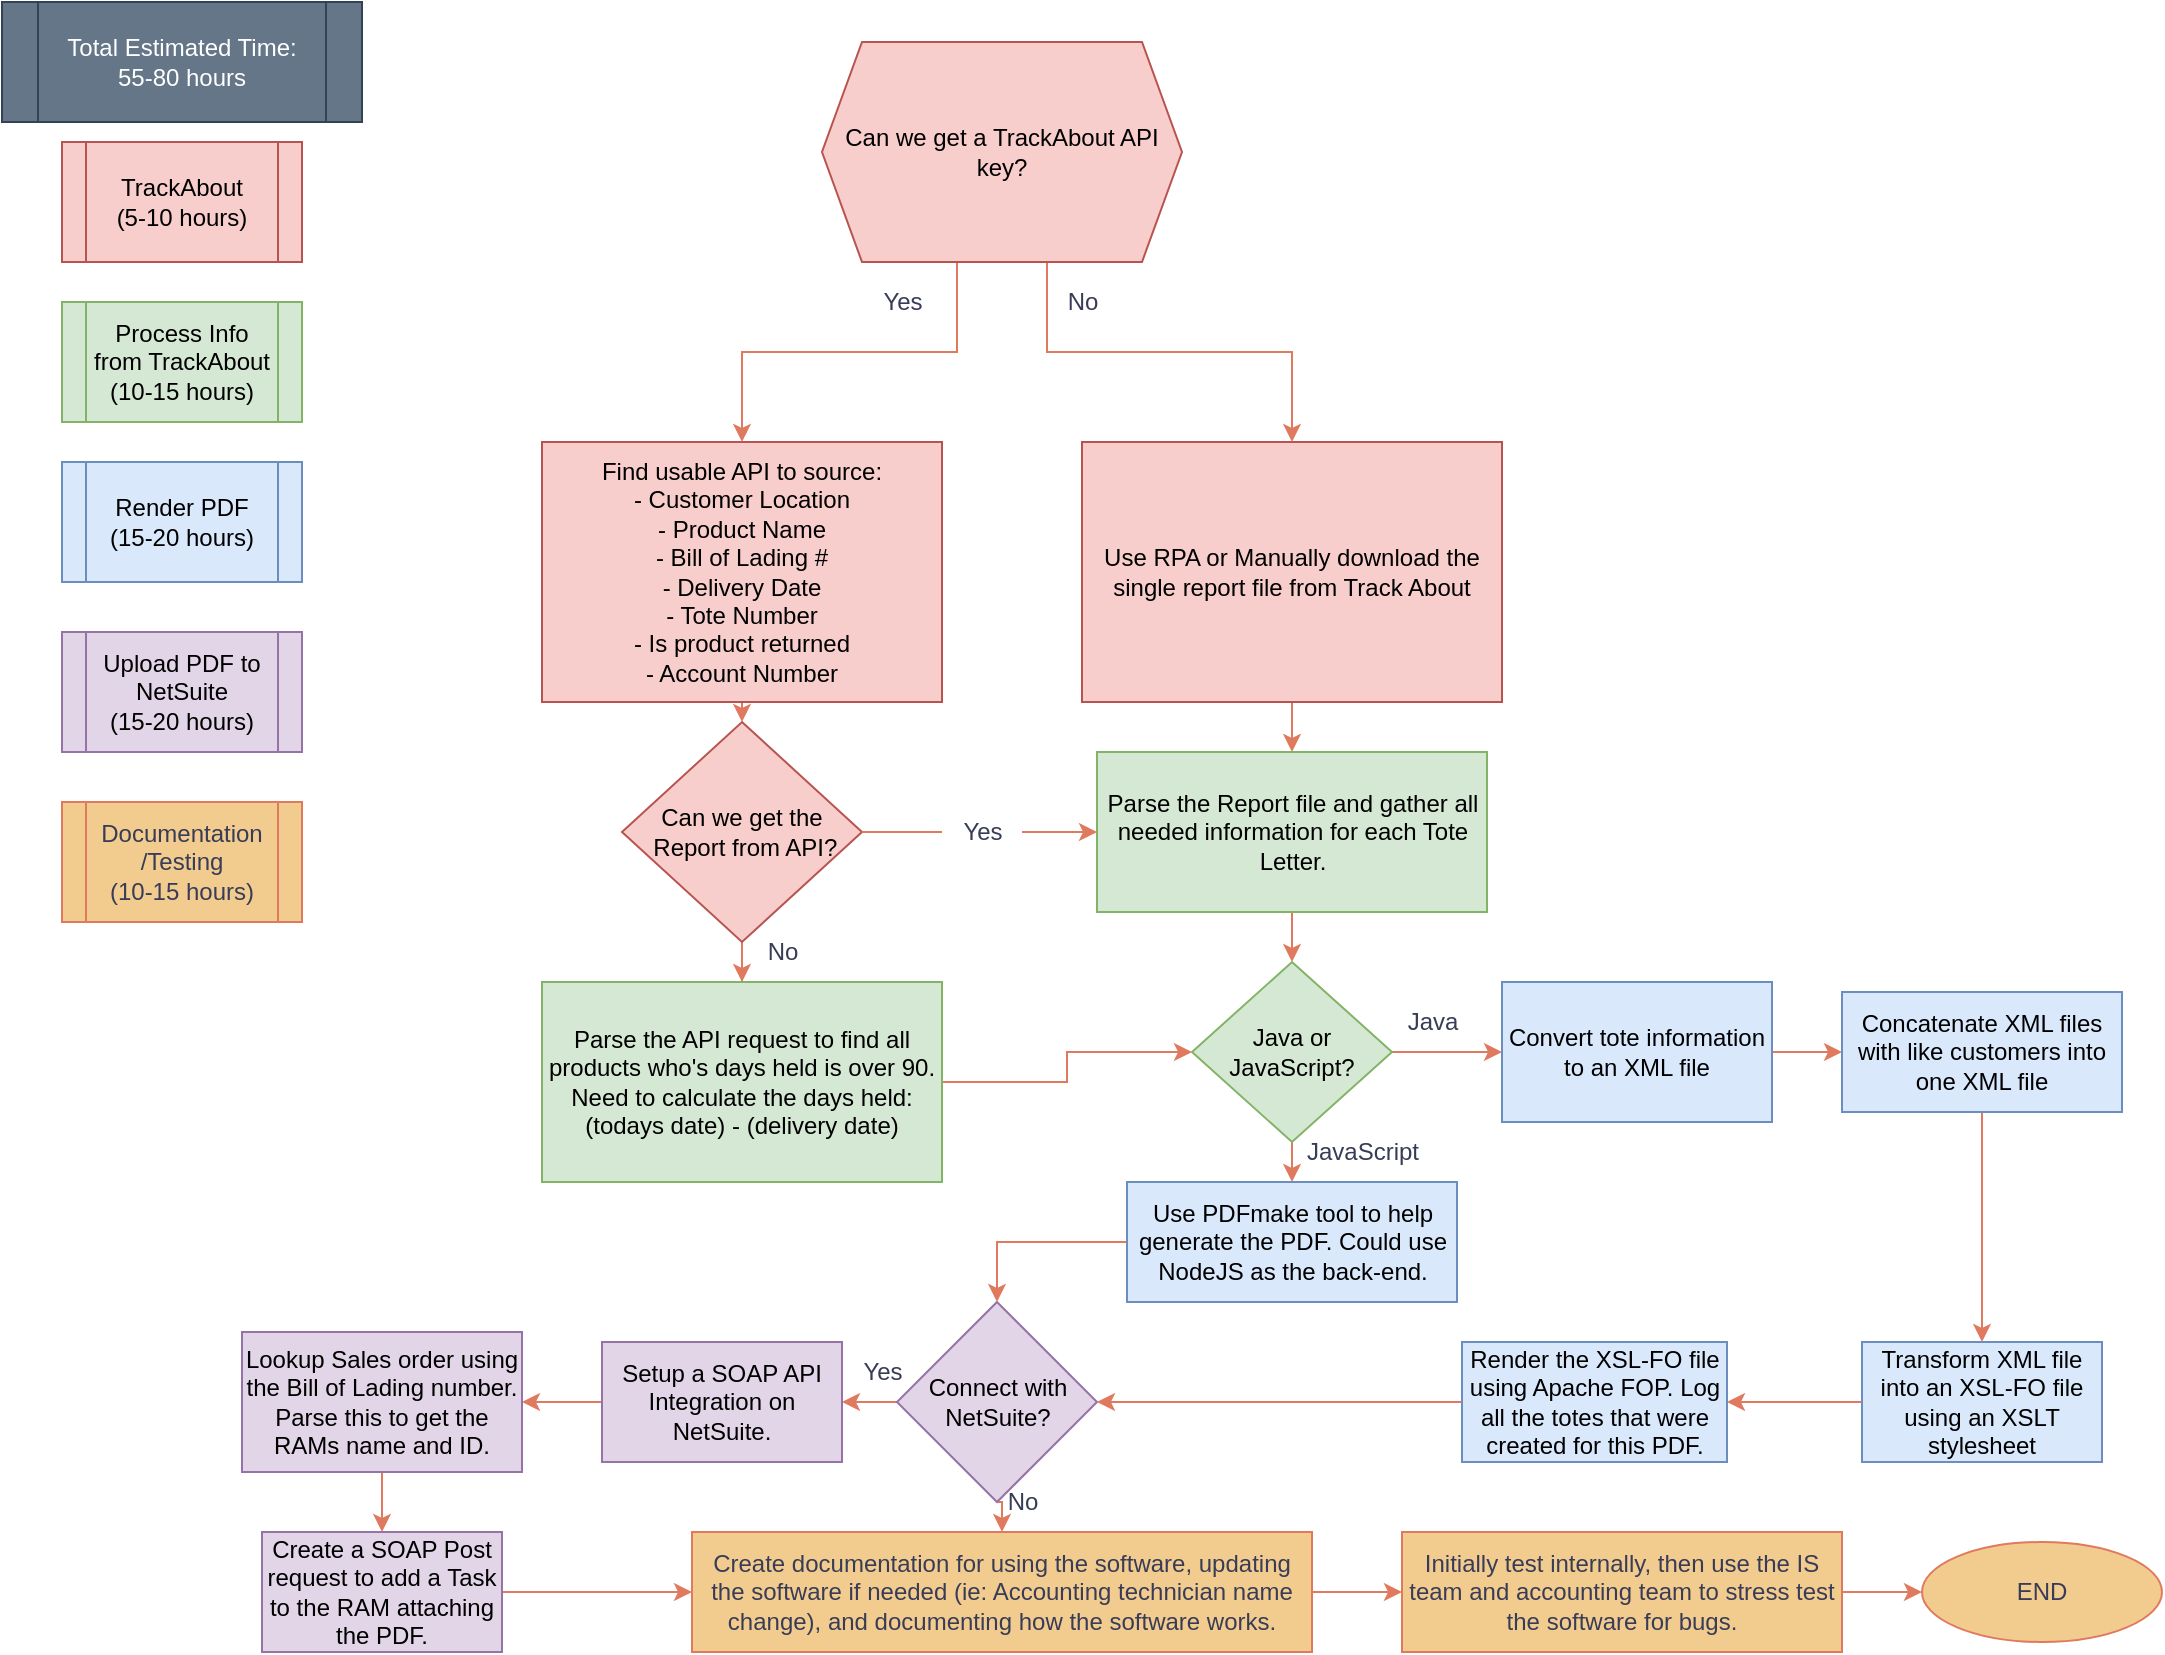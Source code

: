 <mxfile version="20.7.4" type="github">
  <diagram name="Page-1" id="edf60f1a-56cd-e834-aa8a-f176f3a09ee4">
    <mxGraphModel dx="1434" dy="754" grid="1" gridSize="10" guides="1" tooltips="1" connect="1" arrows="1" fold="1" page="1" pageScale="1" pageWidth="1100" pageHeight="850" background="none" math="0" shadow="0">
      <root>
        <mxCell id="0" />
        <mxCell id="1" parent="0" />
        <mxCell id="7u_-9krjY-BhX5WKlcBc-11" style="edgeStyle=orthogonalEdgeStyle;rounded=0;sketch=0;orthogonalLoop=1;jettySize=auto;html=1;shadow=0;exitX=0.5;exitY=1;exitDx=0;exitDy=0;labelBackgroundColor=none;strokeColor=#E07A5F;fontColor=default;" edge="1" parent="1" source="7u_-9krjY-BhX5WKlcBc-17" target="7u_-9krjY-BhX5WKlcBc-12">
          <mxGeometry relative="1" as="geometry">
            <mxPoint x="390" y="400" as="targetPoint" />
            <mxPoint x="350" y="470" as="sourcePoint" />
          </mxGeometry>
        </mxCell>
        <mxCell id="7u_-9krjY-BhX5WKlcBc-32" style="edgeStyle=orthogonalEdgeStyle;rounded=0;sketch=0;orthogonalLoop=1;jettySize=auto;html=1;exitX=0.5;exitY=1;exitDx=0;exitDy=0;entryX=0.5;entryY=0;entryDx=0;entryDy=0;shadow=0;labelBackgroundColor=none;strokeColor=#E07A5F;fontColor=default;" edge="1" parent="1" source="7u_-9krjY-BhX5WKlcBc-4" target="7u_-9krjY-BhX5WKlcBc-17">
          <mxGeometry relative="1" as="geometry" />
        </mxCell>
        <mxCell id="7u_-9krjY-BhX5WKlcBc-4" value="&lt;div&gt;Find usable API to source:&lt;/div&gt;&lt;div&gt;- Customer Location&lt;/div&gt;&lt;div&gt;- Product Name&lt;/div&gt;&lt;div&gt;- Bill of Lading #&lt;/div&gt;&lt;div&gt;- Delivery Date&lt;/div&gt;&lt;div&gt;- Tote Number&lt;/div&gt;&lt;div&gt;- Is product returned&lt;br&gt;- Account Number&lt;br&gt;&lt;/div&gt;" style="rounded=0;whiteSpace=wrap;html=1;labelBackgroundColor=none;fillColor=#f8cecc;strokeColor=#b85450;" vertex="1" parent="1">
          <mxGeometry x="280" y="230" width="200" height="130" as="geometry" />
        </mxCell>
        <mxCell id="7u_-9krjY-BhX5WKlcBc-9" style="edgeStyle=orthogonalEdgeStyle;rounded=0;sketch=0;orthogonalLoop=1;jettySize=auto;html=1;exitX=0.5;exitY=1;exitDx=0;exitDy=0;shadow=0;labelBackgroundColor=none;strokeColor=#E07A5F;fontColor=default;" edge="1" parent="1" source="7u_-9krjY-BhX5WKlcBc-6" target="7u_-9krjY-BhX5WKlcBc-10">
          <mxGeometry relative="1" as="geometry">
            <mxPoint x="655" y="410" as="targetPoint" />
          </mxGeometry>
        </mxCell>
        <mxCell id="7u_-9krjY-BhX5WKlcBc-6" value="Use RPA or Manually download the single report file from Track About" style="rounded=0;whiteSpace=wrap;html=1;labelBackgroundColor=none;fillColor=#f8cecc;strokeColor=#b85450;" vertex="1" parent="1">
          <mxGeometry x="550" y="230" width="210" height="130" as="geometry" />
        </mxCell>
        <mxCell id="7u_-9krjY-BhX5WKlcBc-89" style="edgeStyle=orthogonalEdgeStyle;rounded=0;orthogonalLoop=1;jettySize=auto;html=1;exitX=0.5;exitY=1;exitDx=0;exitDy=0;entryX=0.5;entryY=0;entryDx=0;entryDy=0;strokeColor=#E07A5F;fontColor=#393C56;fillColor=#F2CC8F;" edge="1" parent="1" source="7u_-9krjY-BhX5WKlcBc-10" target="7u_-9krjY-BhX5WKlcBc-85">
          <mxGeometry relative="1" as="geometry" />
        </mxCell>
        <mxCell id="7u_-9krjY-BhX5WKlcBc-10" value="Parse the Report file and gather all needed information for each Tote Letter." style="rounded=0;whiteSpace=wrap;html=1;labelBackgroundColor=none;fillColor=#d5e8d4;strokeColor=#82b366;" vertex="1" parent="1">
          <mxGeometry x="557.5" y="385" width="195" height="80" as="geometry" />
        </mxCell>
        <mxCell id="7u_-9krjY-BhX5WKlcBc-87" style="edgeStyle=orthogonalEdgeStyle;rounded=0;orthogonalLoop=1;jettySize=auto;html=1;exitX=1;exitY=0.5;exitDx=0;exitDy=0;entryX=0;entryY=0.5;entryDx=0;entryDy=0;strokeColor=#E07A5F;fontColor=#393C56;fillColor=#F2CC8F;" edge="1" parent="1" source="7u_-9krjY-BhX5WKlcBc-12" target="7u_-9krjY-BhX5WKlcBc-85">
          <mxGeometry relative="1" as="geometry" />
        </mxCell>
        <mxCell id="7u_-9krjY-BhX5WKlcBc-12" value="Parse the API request to find all products who&#39;s days held is over 90. Need to calculate the days held:&lt;br&gt;(todays date) - (delivery date)" style="rounded=0;whiteSpace=wrap;html=1;labelBackgroundColor=none;fillColor=#d5e8d4;strokeColor=#82b366;" vertex="1" parent="1">
          <mxGeometry x="280" y="500" width="200" height="100" as="geometry" />
        </mxCell>
        <mxCell id="7u_-9krjY-BhX5WKlcBc-98" style="edgeStyle=orthogonalEdgeStyle;rounded=0;orthogonalLoop=1;jettySize=auto;html=1;exitX=0.375;exitY=1;exitDx=0;exitDy=0;strokeColor=#E07A5F;fontColor=#393C56;fillColor=#F2CC8F;" edge="1" parent="1" source="7u_-9krjY-BhX5WKlcBc-16" target="7u_-9krjY-BhX5WKlcBc-4">
          <mxGeometry relative="1" as="geometry" />
        </mxCell>
        <mxCell id="7u_-9krjY-BhX5WKlcBc-99" style="edgeStyle=orthogonalEdgeStyle;rounded=0;orthogonalLoop=1;jettySize=auto;html=1;exitX=0.625;exitY=1;exitDx=0;exitDy=0;entryX=0.5;entryY=0;entryDx=0;entryDy=0;strokeColor=#E07A5F;fontColor=#393C56;fillColor=#F2CC8F;" edge="1" parent="1" source="7u_-9krjY-BhX5WKlcBc-16" target="7u_-9krjY-BhX5WKlcBc-6">
          <mxGeometry relative="1" as="geometry" />
        </mxCell>
        <mxCell id="7u_-9krjY-BhX5WKlcBc-16" value="Can we get a TrackAbout API key?" style="shape=hexagon;perimeter=hexagonPerimeter2;whiteSpace=wrap;html=1;fixedSize=1;labelBackgroundColor=none;fillColor=#f8cecc;strokeColor=#b85450;" vertex="1" parent="1">
          <mxGeometry x="420" y="30" width="180" height="110" as="geometry" />
        </mxCell>
        <mxCell id="7u_-9krjY-BhX5WKlcBc-19" style="edgeStyle=orthogonalEdgeStyle;rounded=0;sketch=0;orthogonalLoop=1;jettySize=auto;html=1;exitX=1;exitY=0.5;exitDx=0;exitDy=0;entryX=0;entryY=0.5;entryDx=0;entryDy=0;shadow=0;startArrow=none;labelBackgroundColor=none;strokeColor=#E07A5F;fontColor=default;" edge="1" parent="1" source="7u_-9krjY-BhX5WKlcBc-33" target="7u_-9krjY-BhX5WKlcBc-10">
          <mxGeometry relative="1" as="geometry" />
        </mxCell>
        <mxCell id="7u_-9krjY-BhX5WKlcBc-17" value="&lt;div&gt;Can we get the&lt;/div&gt;&lt;div&gt;&amp;nbsp;Report from API?&lt;/div&gt;" style="rhombus;whiteSpace=wrap;html=1;labelBackgroundColor=none;fillColor=#f8cecc;strokeColor=#b85450;" vertex="1" parent="1">
          <mxGeometry x="320" y="370" width="120" height="110" as="geometry" />
        </mxCell>
        <mxCell id="7u_-9krjY-BhX5WKlcBc-88" style="edgeStyle=orthogonalEdgeStyle;rounded=0;orthogonalLoop=1;jettySize=auto;html=1;exitX=1;exitY=0.5;exitDx=0;exitDy=0;entryX=0;entryY=0.5;entryDx=0;entryDy=0;strokeColor=#E07A5F;fontColor=#393C56;fillColor=#F2CC8F;" edge="1" parent="1" source="7u_-9krjY-BhX5WKlcBc-20" target="7u_-9krjY-BhX5WKlcBc-24">
          <mxGeometry relative="1" as="geometry" />
        </mxCell>
        <mxCell id="7u_-9krjY-BhX5WKlcBc-20" value="Convert tote information to an XML file" style="rounded=0;whiteSpace=wrap;html=1;labelBackgroundColor=none;fillColor=#dae8fc;strokeColor=#6c8ebf;" vertex="1" parent="1">
          <mxGeometry x="760" y="500" width="135" height="70" as="geometry" />
        </mxCell>
        <mxCell id="7u_-9krjY-BhX5WKlcBc-27" style="edgeStyle=orthogonalEdgeStyle;rounded=0;sketch=0;orthogonalLoop=1;jettySize=auto;html=1;exitX=0.5;exitY=1;exitDx=0;exitDy=0;shadow=0;labelBackgroundColor=none;strokeColor=#E07A5F;fontColor=default;" edge="1" parent="1" source="7u_-9krjY-BhX5WKlcBc-24" target="7u_-9krjY-BhX5WKlcBc-28">
          <mxGeometry relative="1" as="geometry">
            <mxPoint x="850" y="640" as="targetPoint" />
          </mxGeometry>
        </mxCell>
        <mxCell id="7u_-9krjY-BhX5WKlcBc-24" value="Concatenate XML files with like customers into one XML file" style="rounded=0;whiteSpace=wrap;html=1;labelBackgroundColor=none;fillColor=#dae8fc;strokeColor=#6c8ebf;" vertex="1" parent="1">
          <mxGeometry x="930" y="505" width="140" height="60" as="geometry" />
        </mxCell>
        <mxCell id="7u_-9krjY-BhX5WKlcBc-30" style="edgeStyle=orthogonalEdgeStyle;rounded=0;sketch=0;orthogonalLoop=1;jettySize=auto;html=1;exitX=0;exitY=0.5;exitDx=0;exitDy=0;shadow=0;labelBackgroundColor=none;strokeColor=#E07A5F;fontColor=default;" edge="1" parent="1" source="7u_-9krjY-BhX5WKlcBc-28" target="7u_-9krjY-BhX5WKlcBc-31">
          <mxGeometry relative="1" as="geometry">
            <mxPoint x="760" y="710" as="targetPoint" />
          </mxGeometry>
        </mxCell>
        <mxCell id="7u_-9krjY-BhX5WKlcBc-28" value="Transform XML file into an XSL-FO file using an XSLT stylesheet" style="rounded=0;whiteSpace=wrap;html=1;labelBackgroundColor=none;fillColor=#dae8fc;strokeColor=#6c8ebf;" vertex="1" parent="1">
          <mxGeometry x="940" y="680" width="120" height="60" as="geometry" />
        </mxCell>
        <mxCell id="7u_-9krjY-BhX5WKlcBc-38" style="edgeStyle=orthogonalEdgeStyle;rounded=0;sketch=0;orthogonalLoop=1;jettySize=auto;html=1;exitX=0;exitY=0.5;exitDx=0;exitDy=0;entryX=1;entryY=0.5;entryDx=0;entryDy=0;shadow=0;labelBackgroundColor=none;strokeColor=#E07A5F;fontColor=default;" edge="1" parent="1" source="7u_-9krjY-BhX5WKlcBc-31" target="7u_-9krjY-BhX5WKlcBc-40">
          <mxGeometry relative="1" as="geometry">
            <mxPoint x="550" y="710" as="targetPoint" />
          </mxGeometry>
        </mxCell>
        <mxCell id="7u_-9krjY-BhX5WKlcBc-31" value="Render the XSL-FO file using Apache FOP. Log all the totes that were created for this PDF." style="rounded=0;whiteSpace=wrap;html=1;labelBackgroundColor=none;fillColor=#dae8fc;strokeColor=#6c8ebf;" vertex="1" parent="1">
          <mxGeometry x="740" y="680" width="132.5" height="60" as="geometry" />
        </mxCell>
        <mxCell id="7u_-9krjY-BhX5WKlcBc-34" value="No" style="text;html=1;align=center;verticalAlign=middle;resizable=0;points=[];autosize=1;strokeColor=none;fillColor=none;labelBackgroundColor=none;fontColor=#393C56;" vertex="1" parent="1">
          <mxGeometry x="380" y="470" width="40" height="30" as="geometry" />
        </mxCell>
        <mxCell id="7u_-9krjY-BhX5WKlcBc-47" style="edgeStyle=orthogonalEdgeStyle;rounded=0;sketch=0;orthogonalLoop=1;jettySize=auto;html=1;exitX=0;exitY=0.5;exitDx=0;exitDy=0;shadow=0;labelBackgroundColor=none;strokeColor=#E07A5F;fontColor=default;" edge="1" parent="1" source="7u_-9krjY-BhX5WKlcBc-40" target="7u_-9krjY-BhX5WKlcBc-48">
          <mxGeometry relative="1" as="geometry">
            <mxPoint x="430" y="710" as="targetPoint" />
          </mxGeometry>
        </mxCell>
        <mxCell id="7u_-9krjY-BhX5WKlcBc-62" style="edgeStyle=orthogonalEdgeStyle;rounded=0;sketch=0;orthogonalLoop=1;jettySize=auto;html=1;exitX=0.5;exitY=1;exitDx=0;exitDy=0;entryX=0.5;entryY=0;entryDx=0;entryDy=0;shadow=0;labelBackgroundColor=none;strokeColor=#E07A5F;fontColor=default;" edge="1" parent="1" source="7u_-9krjY-BhX5WKlcBc-40" target="7u_-9krjY-BhX5WKlcBc-57">
          <mxGeometry relative="1" as="geometry" />
        </mxCell>
        <mxCell id="7u_-9krjY-BhX5WKlcBc-40" value="Connect with&lt;br&gt;NetSuite?" style="rhombus;whiteSpace=wrap;html=1;labelBackgroundColor=none;fillColor=#e1d5e7;strokeColor=#9673a6;" vertex="1" parent="1">
          <mxGeometry x="457.5" y="660" width="100" height="100" as="geometry" />
        </mxCell>
        <mxCell id="7u_-9krjY-BhX5WKlcBc-45" value="END" style="ellipse;whiteSpace=wrap;html=1;labelBackgroundColor=none;fillColor=#F2CC8F;strokeColor=#E07A5F;fontColor=#393C56;" vertex="1" parent="1">
          <mxGeometry x="970" y="780" width="120" height="50" as="geometry" />
        </mxCell>
        <mxCell id="7u_-9krjY-BhX5WKlcBc-49" style="edgeStyle=orthogonalEdgeStyle;rounded=0;sketch=0;orthogonalLoop=1;jettySize=auto;html=1;exitX=0;exitY=0.5;exitDx=0;exitDy=0;shadow=0;labelBackgroundColor=none;strokeColor=#E07A5F;fontColor=default;" edge="1" parent="1" source="7u_-9krjY-BhX5WKlcBc-48" target="7u_-9krjY-BhX5WKlcBc-50">
          <mxGeometry relative="1" as="geometry">
            <mxPoint x="260" y="710" as="targetPoint" />
          </mxGeometry>
        </mxCell>
        <mxCell id="7u_-9krjY-BhX5WKlcBc-48" value="Setup a SOAP API Integration on NetSuite." style="rounded=0;whiteSpace=wrap;html=1;labelBackgroundColor=none;fillColor=#e1d5e7;strokeColor=#9673a6;" vertex="1" parent="1">
          <mxGeometry x="310" y="680" width="120" height="60" as="geometry" />
        </mxCell>
        <mxCell id="7u_-9krjY-BhX5WKlcBc-52" style="edgeStyle=orthogonalEdgeStyle;rounded=0;sketch=0;orthogonalLoop=1;jettySize=auto;html=1;exitX=0.5;exitY=1;exitDx=0;exitDy=0;shadow=0;labelBackgroundColor=none;strokeColor=#E07A5F;fontColor=default;" edge="1" parent="1" source="7u_-9krjY-BhX5WKlcBc-50" target="7u_-9krjY-BhX5WKlcBc-53">
          <mxGeometry relative="1" as="geometry">
            <mxPoint x="200" y="770" as="targetPoint" />
          </mxGeometry>
        </mxCell>
        <mxCell id="7u_-9krjY-BhX5WKlcBc-50" value="Lookup Sales order using the Bill of Lading number. Parse this to get the RAMs name and ID." style="rounded=0;whiteSpace=wrap;html=1;labelBackgroundColor=none;fillColor=#e1d5e7;strokeColor=#9673a6;" vertex="1" parent="1">
          <mxGeometry x="130" y="675" width="140" height="70" as="geometry" />
        </mxCell>
        <mxCell id="7u_-9krjY-BhX5WKlcBc-63" style="edgeStyle=orthogonalEdgeStyle;rounded=0;sketch=0;orthogonalLoop=1;jettySize=auto;html=1;exitX=1;exitY=0.5;exitDx=0;exitDy=0;entryX=0;entryY=0.5;entryDx=0;entryDy=0;shadow=0;labelBackgroundColor=none;strokeColor=#E07A5F;fontColor=default;" edge="1" parent="1" source="7u_-9krjY-BhX5WKlcBc-53" target="7u_-9krjY-BhX5WKlcBc-57">
          <mxGeometry relative="1" as="geometry" />
        </mxCell>
        <mxCell id="7u_-9krjY-BhX5WKlcBc-53" value="Create a SOAP Post request to add a Task to the RAM attaching the PDF." style="rounded=0;whiteSpace=wrap;html=1;labelBackgroundColor=none;fillColor=#e1d5e7;strokeColor=#9673a6;" vertex="1" parent="1">
          <mxGeometry x="140" y="775" width="120" height="60" as="geometry" />
        </mxCell>
        <mxCell id="7u_-9krjY-BhX5WKlcBc-59" style="edgeStyle=orthogonalEdgeStyle;rounded=0;sketch=0;orthogonalLoop=1;jettySize=auto;html=1;exitX=1;exitY=0.5;exitDx=0;exitDy=0;shadow=0;labelBackgroundColor=none;strokeColor=#E07A5F;fontColor=default;" edge="1" parent="1" source="7u_-9krjY-BhX5WKlcBc-57" target="7u_-9krjY-BhX5WKlcBc-60">
          <mxGeometry relative="1" as="geometry">
            <mxPoint x="690" y="805" as="targetPoint" />
          </mxGeometry>
        </mxCell>
        <mxCell id="7u_-9krjY-BhX5WKlcBc-57" value="Create documentation for using the software, updating the software if needed (ie: Accounting technician name change), and documenting how the software works." style="rounded=0;whiteSpace=wrap;html=1;labelBackgroundColor=none;fillColor=#F2CC8F;strokeColor=#E07A5F;fontColor=#393C56;" vertex="1" parent="1">
          <mxGeometry x="355" y="775" width="310" height="60" as="geometry" />
        </mxCell>
        <mxCell id="7u_-9krjY-BhX5WKlcBc-61" style="edgeStyle=orthogonalEdgeStyle;rounded=0;sketch=0;orthogonalLoop=1;jettySize=auto;html=1;exitX=1;exitY=0.5;exitDx=0;exitDy=0;entryX=0;entryY=0.5;entryDx=0;entryDy=0;shadow=0;labelBackgroundColor=none;strokeColor=#E07A5F;fontColor=default;" edge="1" parent="1" source="7u_-9krjY-BhX5WKlcBc-60" target="7u_-9krjY-BhX5WKlcBc-45">
          <mxGeometry relative="1" as="geometry" />
        </mxCell>
        <mxCell id="7u_-9krjY-BhX5WKlcBc-60" value="Initially test internally, then use the IS team and accounting team to stress test the software for bugs." style="rounded=0;whiteSpace=wrap;html=1;labelBackgroundColor=none;fillColor=#F2CC8F;strokeColor=#E07A5F;fontColor=#393C56;" vertex="1" parent="1">
          <mxGeometry x="710" y="775" width="220" height="60" as="geometry" />
        </mxCell>
        <mxCell id="7u_-9krjY-BhX5WKlcBc-33" value="Yes" style="text;html=1;align=center;verticalAlign=middle;resizable=0;points=[];autosize=1;strokeColor=none;fillColor=none;labelBackgroundColor=none;fontColor=#393C56;" vertex="1" parent="1">
          <mxGeometry x="480" y="410" width="40" height="30" as="geometry" />
        </mxCell>
        <mxCell id="7u_-9krjY-BhX5WKlcBc-79" value="" style="edgeStyle=orthogonalEdgeStyle;rounded=0;sketch=0;orthogonalLoop=1;jettySize=auto;html=1;exitX=1;exitY=0.5;exitDx=0;exitDy=0;entryX=0;entryY=0.5;entryDx=0;entryDy=0;shadow=0;endArrow=none;labelBackgroundColor=none;strokeColor=#E07A5F;fontColor=default;" edge="1" parent="1" source="7u_-9krjY-BhX5WKlcBc-17" target="7u_-9krjY-BhX5WKlcBc-33">
          <mxGeometry relative="1" as="geometry">
            <mxPoint x="440" y="425" as="sourcePoint" />
            <mxPoint x="557.5" y="425" as="targetPoint" />
          </mxGeometry>
        </mxCell>
        <mxCell id="7u_-9krjY-BhX5WKlcBc-86" style="edgeStyle=orthogonalEdgeStyle;rounded=0;orthogonalLoop=1;jettySize=auto;html=1;exitX=1;exitY=0.5;exitDx=0;exitDy=0;entryX=0;entryY=0.5;entryDx=0;entryDy=0;strokeColor=#E07A5F;fontColor=#393C56;fillColor=#F2CC8F;" edge="1" parent="1" source="7u_-9krjY-BhX5WKlcBc-85" target="7u_-9krjY-BhX5WKlcBc-20">
          <mxGeometry relative="1" as="geometry" />
        </mxCell>
        <mxCell id="7u_-9krjY-BhX5WKlcBc-92" style="edgeStyle=orthogonalEdgeStyle;rounded=0;orthogonalLoop=1;jettySize=auto;html=1;exitX=0.5;exitY=1;exitDx=0;exitDy=0;entryX=0.5;entryY=0;entryDx=0;entryDy=0;strokeColor=#E07A5F;fontColor=#393C56;fillColor=#F2CC8F;" edge="1" parent="1" source="7u_-9krjY-BhX5WKlcBc-85" target="7u_-9krjY-BhX5WKlcBc-91">
          <mxGeometry relative="1" as="geometry" />
        </mxCell>
        <mxCell id="7u_-9krjY-BhX5WKlcBc-85" value="Java or JavaScript?" style="rhombus;whiteSpace=wrap;html=1;strokeColor=#82b366;fillColor=#d5e8d4;" vertex="1" parent="1">
          <mxGeometry x="605" y="490" width="100" height="90" as="geometry" />
        </mxCell>
        <mxCell id="7u_-9krjY-BhX5WKlcBc-93" style="edgeStyle=orthogonalEdgeStyle;rounded=0;orthogonalLoop=1;jettySize=auto;html=1;exitX=0;exitY=0.5;exitDx=0;exitDy=0;entryX=0.5;entryY=0;entryDx=0;entryDy=0;strokeColor=#E07A5F;fontColor=#393C56;fillColor=#F2CC8F;" edge="1" parent="1" source="7u_-9krjY-BhX5WKlcBc-91" target="7u_-9krjY-BhX5WKlcBc-40">
          <mxGeometry relative="1" as="geometry" />
        </mxCell>
        <mxCell id="7u_-9krjY-BhX5WKlcBc-91" value="Use PDFmake tool to help generate the PDF. Could use NodeJS as the back-end." style="rounded=0;whiteSpace=wrap;html=1;strokeColor=#6c8ebf;fillColor=#dae8fc;" vertex="1" parent="1">
          <mxGeometry x="572.5" y="600" width="165" height="60" as="geometry" />
        </mxCell>
        <mxCell id="7u_-9krjY-BhX5WKlcBc-94" value="Java" style="text;html=1;align=center;verticalAlign=middle;resizable=0;points=[];autosize=1;strokeColor=none;fillColor=none;fontColor=#393C56;" vertex="1" parent="1">
          <mxGeometry x="700" y="505" width="50" height="30" as="geometry" />
        </mxCell>
        <mxCell id="7u_-9krjY-BhX5WKlcBc-95" value="JavaScript" style="text;html=1;align=center;verticalAlign=middle;resizable=0;points=[];autosize=1;strokeColor=none;fillColor=none;fontColor=#393C56;" vertex="1" parent="1">
          <mxGeometry x="650" y="570" width="80" height="30" as="geometry" />
        </mxCell>
        <mxCell id="7u_-9krjY-BhX5WKlcBc-96" value="No" style="text;html=1;align=center;verticalAlign=middle;resizable=0;points=[];autosize=1;strokeColor=none;fillColor=none;fontColor=#393C56;" vertex="1" parent="1">
          <mxGeometry x="500" y="745" width="40" height="30" as="geometry" />
        </mxCell>
        <mxCell id="7u_-9krjY-BhX5WKlcBc-97" value="Yes" style="text;html=1;align=center;verticalAlign=middle;resizable=0;points=[];autosize=1;strokeColor=none;fillColor=none;fontColor=#393C56;" vertex="1" parent="1">
          <mxGeometry x="430" y="680" width="40" height="30" as="geometry" />
        </mxCell>
        <mxCell id="7u_-9krjY-BhX5WKlcBc-100" value="No" style="text;html=1;align=center;verticalAlign=middle;resizable=0;points=[];autosize=1;strokeColor=none;fillColor=none;fontColor=#393C56;" vertex="1" parent="1">
          <mxGeometry x="530" y="145" width="40" height="30" as="geometry" />
        </mxCell>
        <mxCell id="7u_-9krjY-BhX5WKlcBc-101" value="Yes" style="text;html=1;align=center;verticalAlign=middle;resizable=0;points=[];autosize=1;strokeColor=none;fillColor=none;fontColor=#393C56;" vertex="1" parent="1">
          <mxGeometry x="440" y="145" width="40" height="30" as="geometry" />
        </mxCell>
        <mxCell id="7u_-9krjY-BhX5WKlcBc-103" value="TrackAbout&lt;br&gt;(5-10 hours)" style="shape=process;whiteSpace=wrap;html=1;backgroundOutline=1;strokeColor=#b85450;fillColor=#f8cecc;" vertex="1" parent="1">
          <mxGeometry x="40" y="80" width="120" height="60" as="geometry" />
        </mxCell>
        <mxCell id="7u_-9krjY-BhX5WKlcBc-104" value="Process Info from TrackAbout&lt;br&gt;(10-15 hours)" style="shape=process;whiteSpace=wrap;html=1;backgroundOutline=1;strokeColor=#82b366;fillColor=#d5e8d4;" vertex="1" parent="1">
          <mxGeometry x="40" y="160" width="120" height="60" as="geometry" />
        </mxCell>
        <mxCell id="7u_-9krjY-BhX5WKlcBc-105" value="Render PDF&lt;br&gt;(15-20 hours)" style="shape=process;whiteSpace=wrap;html=1;backgroundOutline=1;strokeColor=#6c8ebf;fillColor=#dae8fc;" vertex="1" parent="1">
          <mxGeometry x="40" y="240" width="120" height="60" as="geometry" />
        </mxCell>
        <mxCell id="7u_-9krjY-BhX5WKlcBc-106" value="Upload PDF to NetSuite&lt;br&gt;(15-20 hours)" style="shape=process;whiteSpace=wrap;html=1;backgroundOutline=1;strokeColor=#9673a6;fillColor=#e1d5e7;" vertex="1" parent="1">
          <mxGeometry x="40" y="325" width="120" height="60" as="geometry" />
        </mxCell>
        <mxCell id="7u_-9krjY-BhX5WKlcBc-107" value="&lt;div&gt;Documentation&lt;/div&gt;&lt;div&gt;/Testing&lt;br&gt;(10-15 hours)&lt;br&gt;&lt;/div&gt;" style="shape=process;whiteSpace=wrap;html=1;backgroundOutline=1;labelBackgroundColor=none;strokeColor=#E07A5F;fontColor=#393C56;fillColor=#F2CC8F;" vertex="1" parent="1">
          <mxGeometry x="40" y="410" width="120" height="60" as="geometry" />
        </mxCell>
        <mxCell id="7u_-9krjY-BhX5WKlcBc-108" value="&lt;div&gt;Total Estimated Time:&lt;/div&gt;&lt;div&gt;55-80 hours&lt;br&gt;&lt;/div&gt;" style="shape=process;whiteSpace=wrap;html=1;backgroundOutline=1;labelBackgroundColor=none;strokeColor=#314354;fontColor=#ffffff;fillColor=#647687;" vertex="1" parent="1">
          <mxGeometry x="10" y="10" width="180" height="60" as="geometry" />
        </mxCell>
      </root>
    </mxGraphModel>
  </diagram>
</mxfile>
